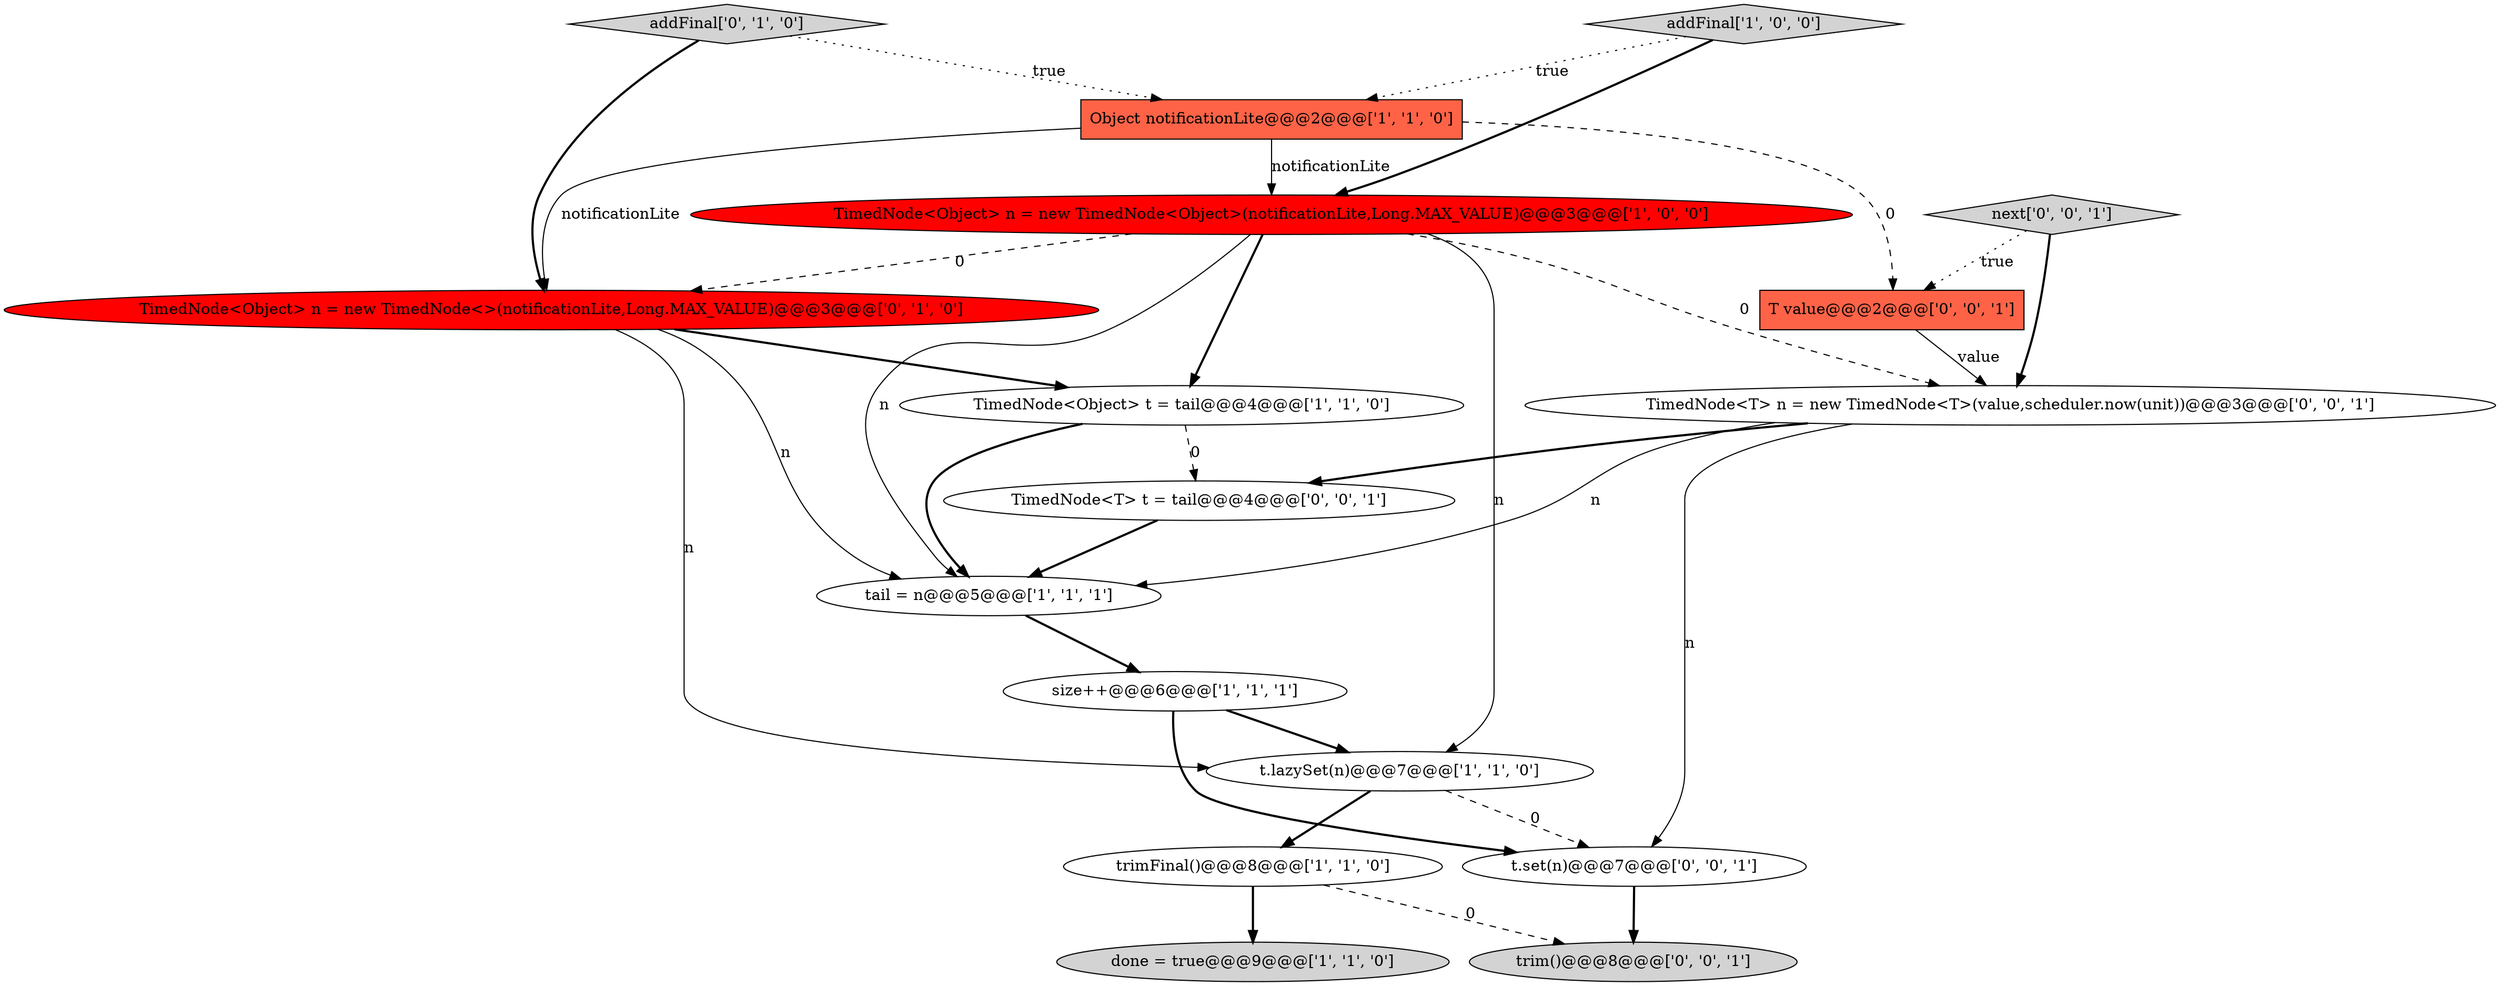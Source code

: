 digraph {
7 [style = filled, label = "TimedNode<Object> n = new TimedNode<Object>(notificationLite,Long.MAX_VALUE)@@@3@@@['1', '0', '0']", fillcolor = red, shape = ellipse image = "AAA1AAABBB1BBB"];
9 [style = filled, label = "TimedNode<Object> n = new TimedNode<>(notificationLite,Long.MAX_VALUE)@@@3@@@['0', '1', '0']", fillcolor = red, shape = ellipse image = "AAA1AAABBB2BBB"];
16 [style = filled, label = "T value@@@2@@@['0', '0', '1']", fillcolor = tomato, shape = box image = "AAA0AAABBB3BBB"];
13 [style = filled, label = "TimedNode<T> n = new TimedNode<T>(value,scheduler.now(unit))@@@3@@@['0', '0', '1']", fillcolor = white, shape = ellipse image = "AAA0AAABBB3BBB"];
3 [style = filled, label = "size++@@@6@@@['1', '1', '1']", fillcolor = white, shape = ellipse image = "AAA0AAABBB1BBB"];
5 [style = filled, label = "trimFinal()@@@8@@@['1', '1', '0']", fillcolor = white, shape = ellipse image = "AAA0AAABBB1BBB"];
4 [style = filled, label = "tail = n@@@5@@@['1', '1', '1']", fillcolor = white, shape = ellipse image = "AAA0AAABBB1BBB"];
10 [style = filled, label = "addFinal['0', '1', '0']", fillcolor = lightgray, shape = diamond image = "AAA0AAABBB2BBB"];
14 [style = filled, label = "trim()@@@8@@@['0', '0', '1']", fillcolor = lightgray, shape = ellipse image = "AAA0AAABBB3BBB"];
6 [style = filled, label = "Object notificationLite@@@2@@@['1', '1', '0']", fillcolor = tomato, shape = box image = "AAA0AAABBB1BBB"];
15 [style = filled, label = "next['0', '0', '1']", fillcolor = lightgray, shape = diamond image = "AAA0AAABBB3BBB"];
0 [style = filled, label = "addFinal['1', '0', '0']", fillcolor = lightgray, shape = diamond image = "AAA0AAABBB1BBB"];
8 [style = filled, label = "t.lazySet(n)@@@7@@@['1', '1', '0']", fillcolor = white, shape = ellipse image = "AAA0AAABBB1BBB"];
2 [style = filled, label = "TimedNode<Object> t = tail@@@4@@@['1', '1', '0']", fillcolor = white, shape = ellipse image = "AAA0AAABBB1BBB"];
1 [style = filled, label = "done = true@@@9@@@['1', '1', '0']", fillcolor = lightgray, shape = ellipse image = "AAA0AAABBB1BBB"];
11 [style = filled, label = "TimedNode<T> t = tail@@@4@@@['0', '0', '1']", fillcolor = white, shape = ellipse image = "AAA0AAABBB3BBB"];
12 [style = filled, label = "t.set(n)@@@7@@@['0', '0', '1']", fillcolor = white, shape = ellipse image = "AAA0AAABBB3BBB"];
4->3 [style = bold, label=""];
10->6 [style = dotted, label="true"];
15->13 [style = bold, label=""];
5->14 [style = dashed, label="0"];
9->2 [style = bold, label=""];
11->4 [style = bold, label=""];
6->7 [style = solid, label="notificationLite"];
8->12 [style = dashed, label="0"];
6->9 [style = solid, label="notificationLite"];
7->8 [style = solid, label="n"];
3->12 [style = bold, label=""];
15->16 [style = dotted, label="true"];
9->4 [style = solid, label="n"];
0->6 [style = dotted, label="true"];
2->4 [style = bold, label=""];
13->11 [style = bold, label=""];
0->7 [style = bold, label=""];
5->1 [style = bold, label=""];
6->16 [style = dashed, label="0"];
13->12 [style = solid, label="n"];
8->5 [style = bold, label=""];
7->9 [style = dashed, label="0"];
7->2 [style = bold, label=""];
3->8 [style = bold, label=""];
12->14 [style = bold, label=""];
7->13 [style = dashed, label="0"];
2->11 [style = dashed, label="0"];
10->9 [style = bold, label=""];
7->4 [style = solid, label="n"];
9->8 [style = solid, label="n"];
16->13 [style = solid, label="value"];
13->4 [style = solid, label="n"];
}
